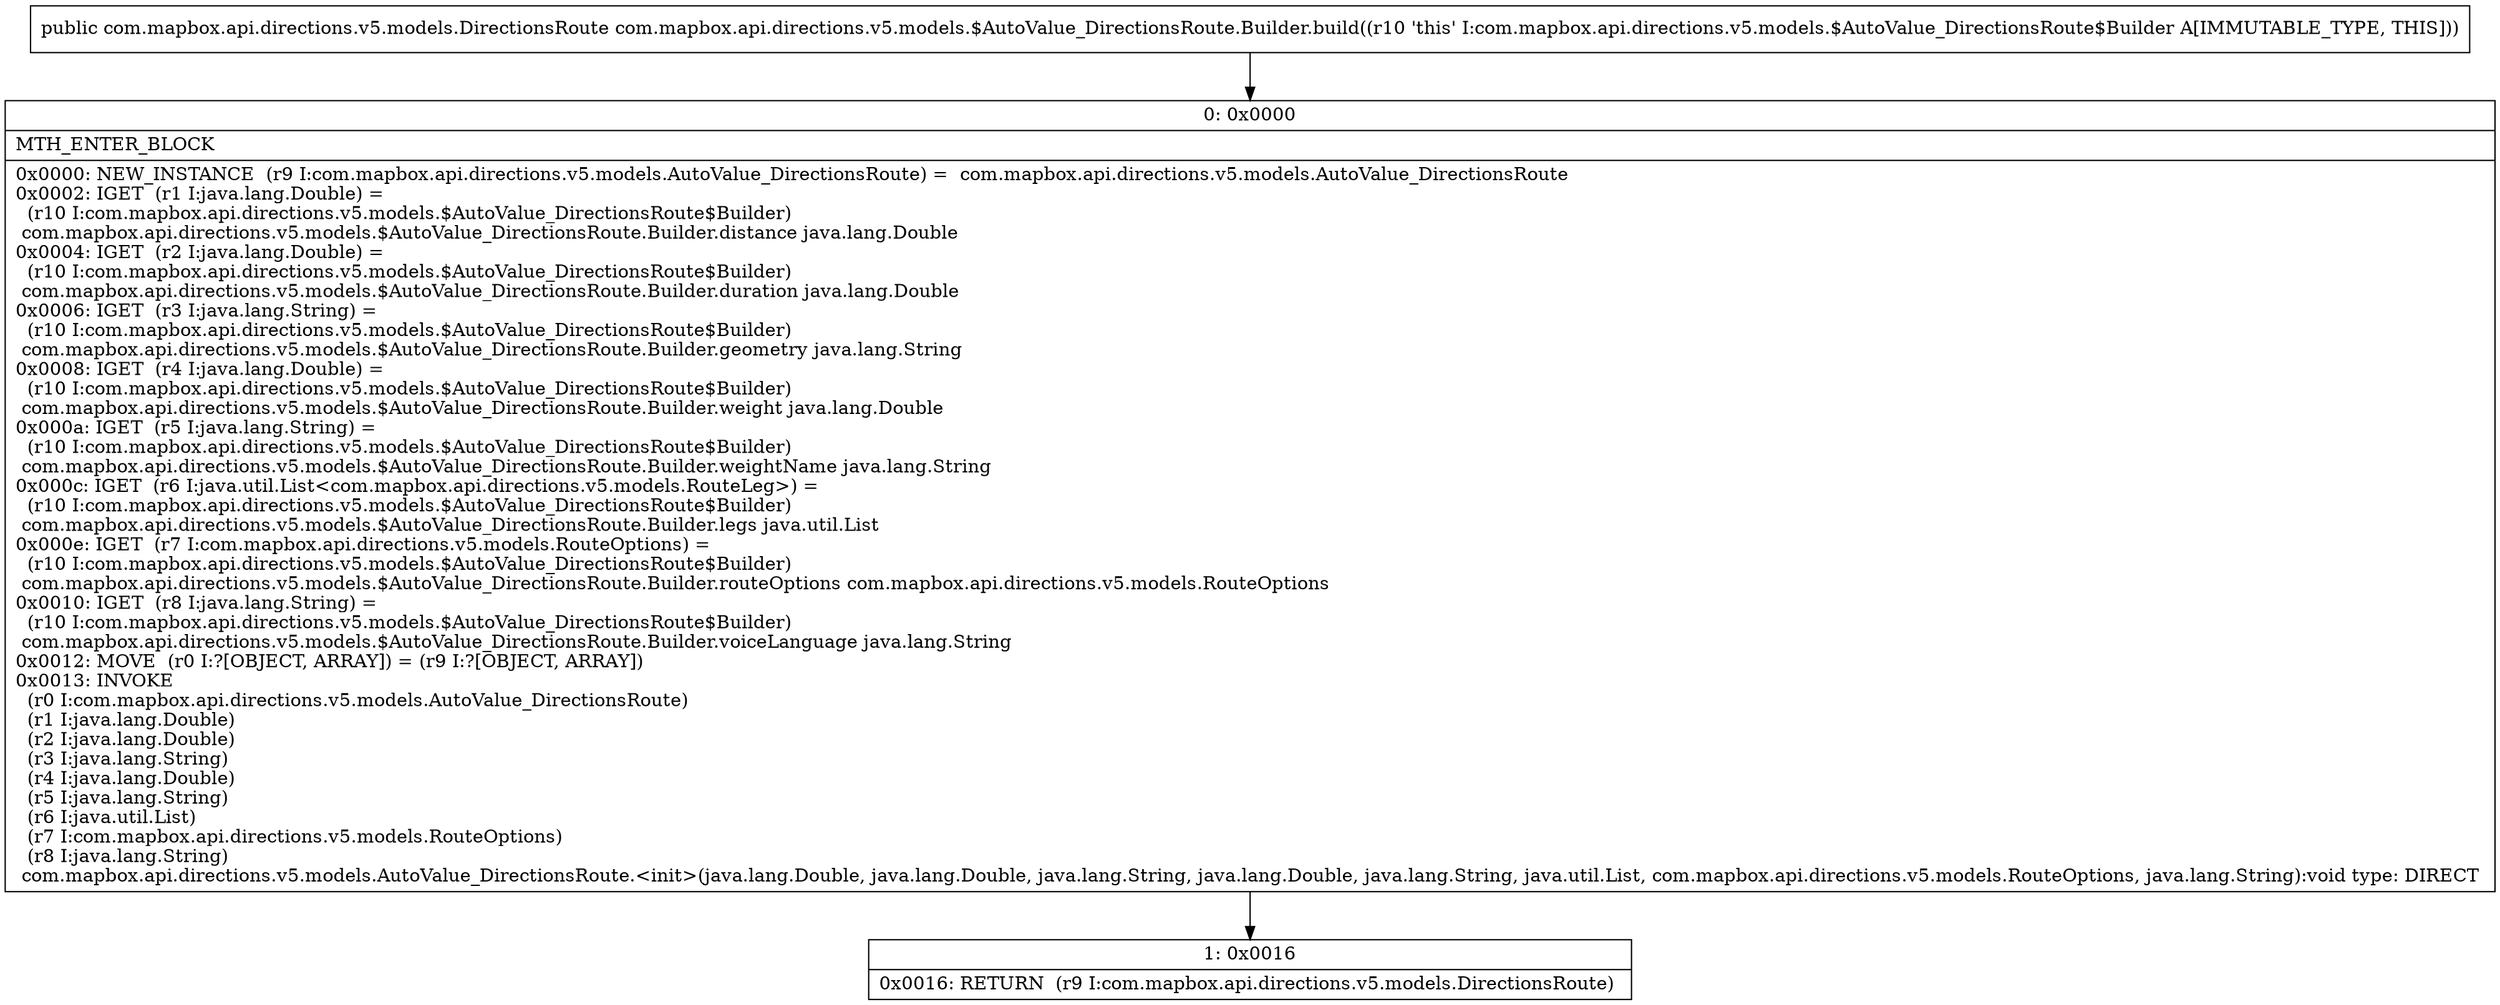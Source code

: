 digraph "CFG forcom.mapbox.api.directions.v5.models.$AutoValue_DirectionsRoute.Builder.build()Lcom\/mapbox\/api\/directions\/v5\/models\/DirectionsRoute;" {
Node_0 [shape=record,label="{0\:\ 0x0000|MTH_ENTER_BLOCK\l|0x0000: NEW_INSTANCE  (r9 I:com.mapbox.api.directions.v5.models.AutoValue_DirectionsRoute) =  com.mapbox.api.directions.v5.models.AutoValue_DirectionsRoute \l0x0002: IGET  (r1 I:java.lang.Double) = \l  (r10 I:com.mapbox.api.directions.v5.models.$AutoValue_DirectionsRoute$Builder)\l com.mapbox.api.directions.v5.models.$AutoValue_DirectionsRoute.Builder.distance java.lang.Double \l0x0004: IGET  (r2 I:java.lang.Double) = \l  (r10 I:com.mapbox.api.directions.v5.models.$AutoValue_DirectionsRoute$Builder)\l com.mapbox.api.directions.v5.models.$AutoValue_DirectionsRoute.Builder.duration java.lang.Double \l0x0006: IGET  (r3 I:java.lang.String) = \l  (r10 I:com.mapbox.api.directions.v5.models.$AutoValue_DirectionsRoute$Builder)\l com.mapbox.api.directions.v5.models.$AutoValue_DirectionsRoute.Builder.geometry java.lang.String \l0x0008: IGET  (r4 I:java.lang.Double) = \l  (r10 I:com.mapbox.api.directions.v5.models.$AutoValue_DirectionsRoute$Builder)\l com.mapbox.api.directions.v5.models.$AutoValue_DirectionsRoute.Builder.weight java.lang.Double \l0x000a: IGET  (r5 I:java.lang.String) = \l  (r10 I:com.mapbox.api.directions.v5.models.$AutoValue_DirectionsRoute$Builder)\l com.mapbox.api.directions.v5.models.$AutoValue_DirectionsRoute.Builder.weightName java.lang.String \l0x000c: IGET  (r6 I:java.util.List\<com.mapbox.api.directions.v5.models.RouteLeg\>) = \l  (r10 I:com.mapbox.api.directions.v5.models.$AutoValue_DirectionsRoute$Builder)\l com.mapbox.api.directions.v5.models.$AutoValue_DirectionsRoute.Builder.legs java.util.List \l0x000e: IGET  (r7 I:com.mapbox.api.directions.v5.models.RouteOptions) = \l  (r10 I:com.mapbox.api.directions.v5.models.$AutoValue_DirectionsRoute$Builder)\l com.mapbox.api.directions.v5.models.$AutoValue_DirectionsRoute.Builder.routeOptions com.mapbox.api.directions.v5.models.RouteOptions \l0x0010: IGET  (r8 I:java.lang.String) = \l  (r10 I:com.mapbox.api.directions.v5.models.$AutoValue_DirectionsRoute$Builder)\l com.mapbox.api.directions.v5.models.$AutoValue_DirectionsRoute.Builder.voiceLanguage java.lang.String \l0x0012: MOVE  (r0 I:?[OBJECT, ARRAY]) = (r9 I:?[OBJECT, ARRAY]) \l0x0013: INVOKE  \l  (r0 I:com.mapbox.api.directions.v5.models.AutoValue_DirectionsRoute)\l  (r1 I:java.lang.Double)\l  (r2 I:java.lang.Double)\l  (r3 I:java.lang.String)\l  (r4 I:java.lang.Double)\l  (r5 I:java.lang.String)\l  (r6 I:java.util.List)\l  (r7 I:com.mapbox.api.directions.v5.models.RouteOptions)\l  (r8 I:java.lang.String)\l com.mapbox.api.directions.v5.models.AutoValue_DirectionsRoute.\<init\>(java.lang.Double, java.lang.Double, java.lang.String, java.lang.Double, java.lang.String, java.util.List, com.mapbox.api.directions.v5.models.RouteOptions, java.lang.String):void type: DIRECT \l}"];
Node_1 [shape=record,label="{1\:\ 0x0016|0x0016: RETURN  (r9 I:com.mapbox.api.directions.v5.models.DirectionsRoute) \l}"];
MethodNode[shape=record,label="{public com.mapbox.api.directions.v5.models.DirectionsRoute com.mapbox.api.directions.v5.models.$AutoValue_DirectionsRoute.Builder.build((r10 'this' I:com.mapbox.api.directions.v5.models.$AutoValue_DirectionsRoute$Builder A[IMMUTABLE_TYPE, THIS])) }"];
MethodNode -> Node_0;
Node_0 -> Node_1;
}

